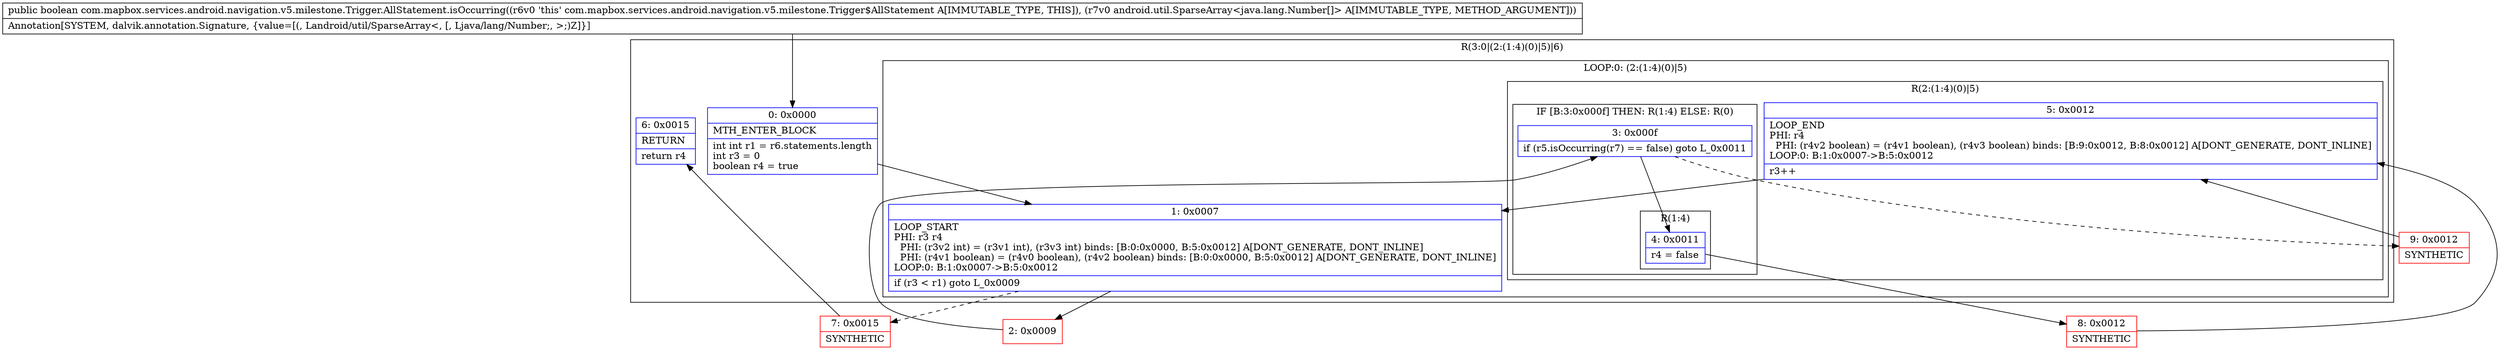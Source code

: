 digraph "CFG forcom.mapbox.services.android.navigation.v5.milestone.Trigger.AllStatement.isOccurring(Landroid\/util\/SparseArray;)Z" {
subgraph cluster_Region_63304819 {
label = "R(3:0|(2:(1:4)(0)|5)|6)";
node [shape=record,color=blue];
Node_0 [shape=record,label="{0\:\ 0x0000|MTH_ENTER_BLOCK\l|int int r1 = r6.statements.length\lint r3 = 0\lboolean r4 = true\l}"];
subgraph cluster_LoopRegion_1321541153 {
label = "LOOP:0: (2:(1:4)(0)|5)";
node [shape=record,color=blue];
Node_1 [shape=record,label="{1\:\ 0x0007|LOOP_START\lPHI: r3 r4 \l  PHI: (r3v2 int) = (r3v1 int), (r3v3 int) binds: [B:0:0x0000, B:5:0x0012] A[DONT_GENERATE, DONT_INLINE]\l  PHI: (r4v1 boolean) = (r4v0 boolean), (r4v2 boolean) binds: [B:0:0x0000, B:5:0x0012] A[DONT_GENERATE, DONT_INLINE]\lLOOP:0: B:1:0x0007\-\>B:5:0x0012\l|if (r3 \< r1) goto L_0x0009\l}"];
subgraph cluster_Region_1444641317 {
label = "R(2:(1:4)(0)|5)";
node [shape=record,color=blue];
subgraph cluster_IfRegion_1101280270 {
label = "IF [B:3:0x000f] THEN: R(1:4) ELSE: R(0)";
node [shape=record,color=blue];
Node_3 [shape=record,label="{3\:\ 0x000f|if (r5.isOccurring(r7) == false) goto L_0x0011\l}"];
subgraph cluster_Region_1935028176 {
label = "R(1:4)";
node [shape=record,color=blue];
Node_4 [shape=record,label="{4\:\ 0x0011|r4 = false\l}"];
}
subgraph cluster_Region_775825746 {
label = "R(0)";
node [shape=record,color=blue];
}
}
Node_5 [shape=record,label="{5\:\ 0x0012|LOOP_END\lPHI: r4 \l  PHI: (r4v2 boolean) = (r4v1 boolean), (r4v3 boolean) binds: [B:9:0x0012, B:8:0x0012] A[DONT_GENERATE, DONT_INLINE]\lLOOP:0: B:1:0x0007\-\>B:5:0x0012\l|r3++\l}"];
}
}
Node_6 [shape=record,label="{6\:\ 0x0015|RETURN\l|return r4\l}"];
}
Node_2 [shape=record,color=red,label="{2\:\ 0x0009}"];
Node_7 [shape=record,color=red,label="{7\:\ 0x0015|SYNTHETIC\l}"];
Node_8 [shape=record,color=red,label="{8\:\ 0x0012|SYNTHETIC\l}"];
Node_9 [shape=record,color=red,label="{9\:\ 0x0012|SYNTHETIC\l}"];
MethodNode[shape=record,label="{public boolean com.mapbox.services.android.navigation.v5.milestone.Trigger.AllStatement.isOccurring((r6v0 'this' com.mapbox.services.android.navigation.v5.milestone.Trigger$AllStatement A[IMMUTABLE_TYPE, THIS]), (r7v0 android.util.SparseArray\<java.lang.Number[]\> A[IMMUTABLE_TYPE, METHOD_ARGUMENT]))  | Annotation[SYSTEM, dalvik.annotation.Signature, \{value=[(, Landroid\/util\/SparseArray\<, [, Ljava\/lang\/Number;, \>;)Z]\}]\l}"];
MethodNode -> Node_0;
Node_0 -> Node_1;
Node_1 -> Node_2;
Node_1 -> Node_7[style=dashed];
Node_3 -> Node_4;
Node_3 -> Node_9[style=dashed];
Node_4 -> Node_8;
Node_5 -> Node_1;
Node_2 -> Node_3;
Node_7 -> Node_6;
Node_8 -> Node_5;
Node_9 -> Node_5;
}

